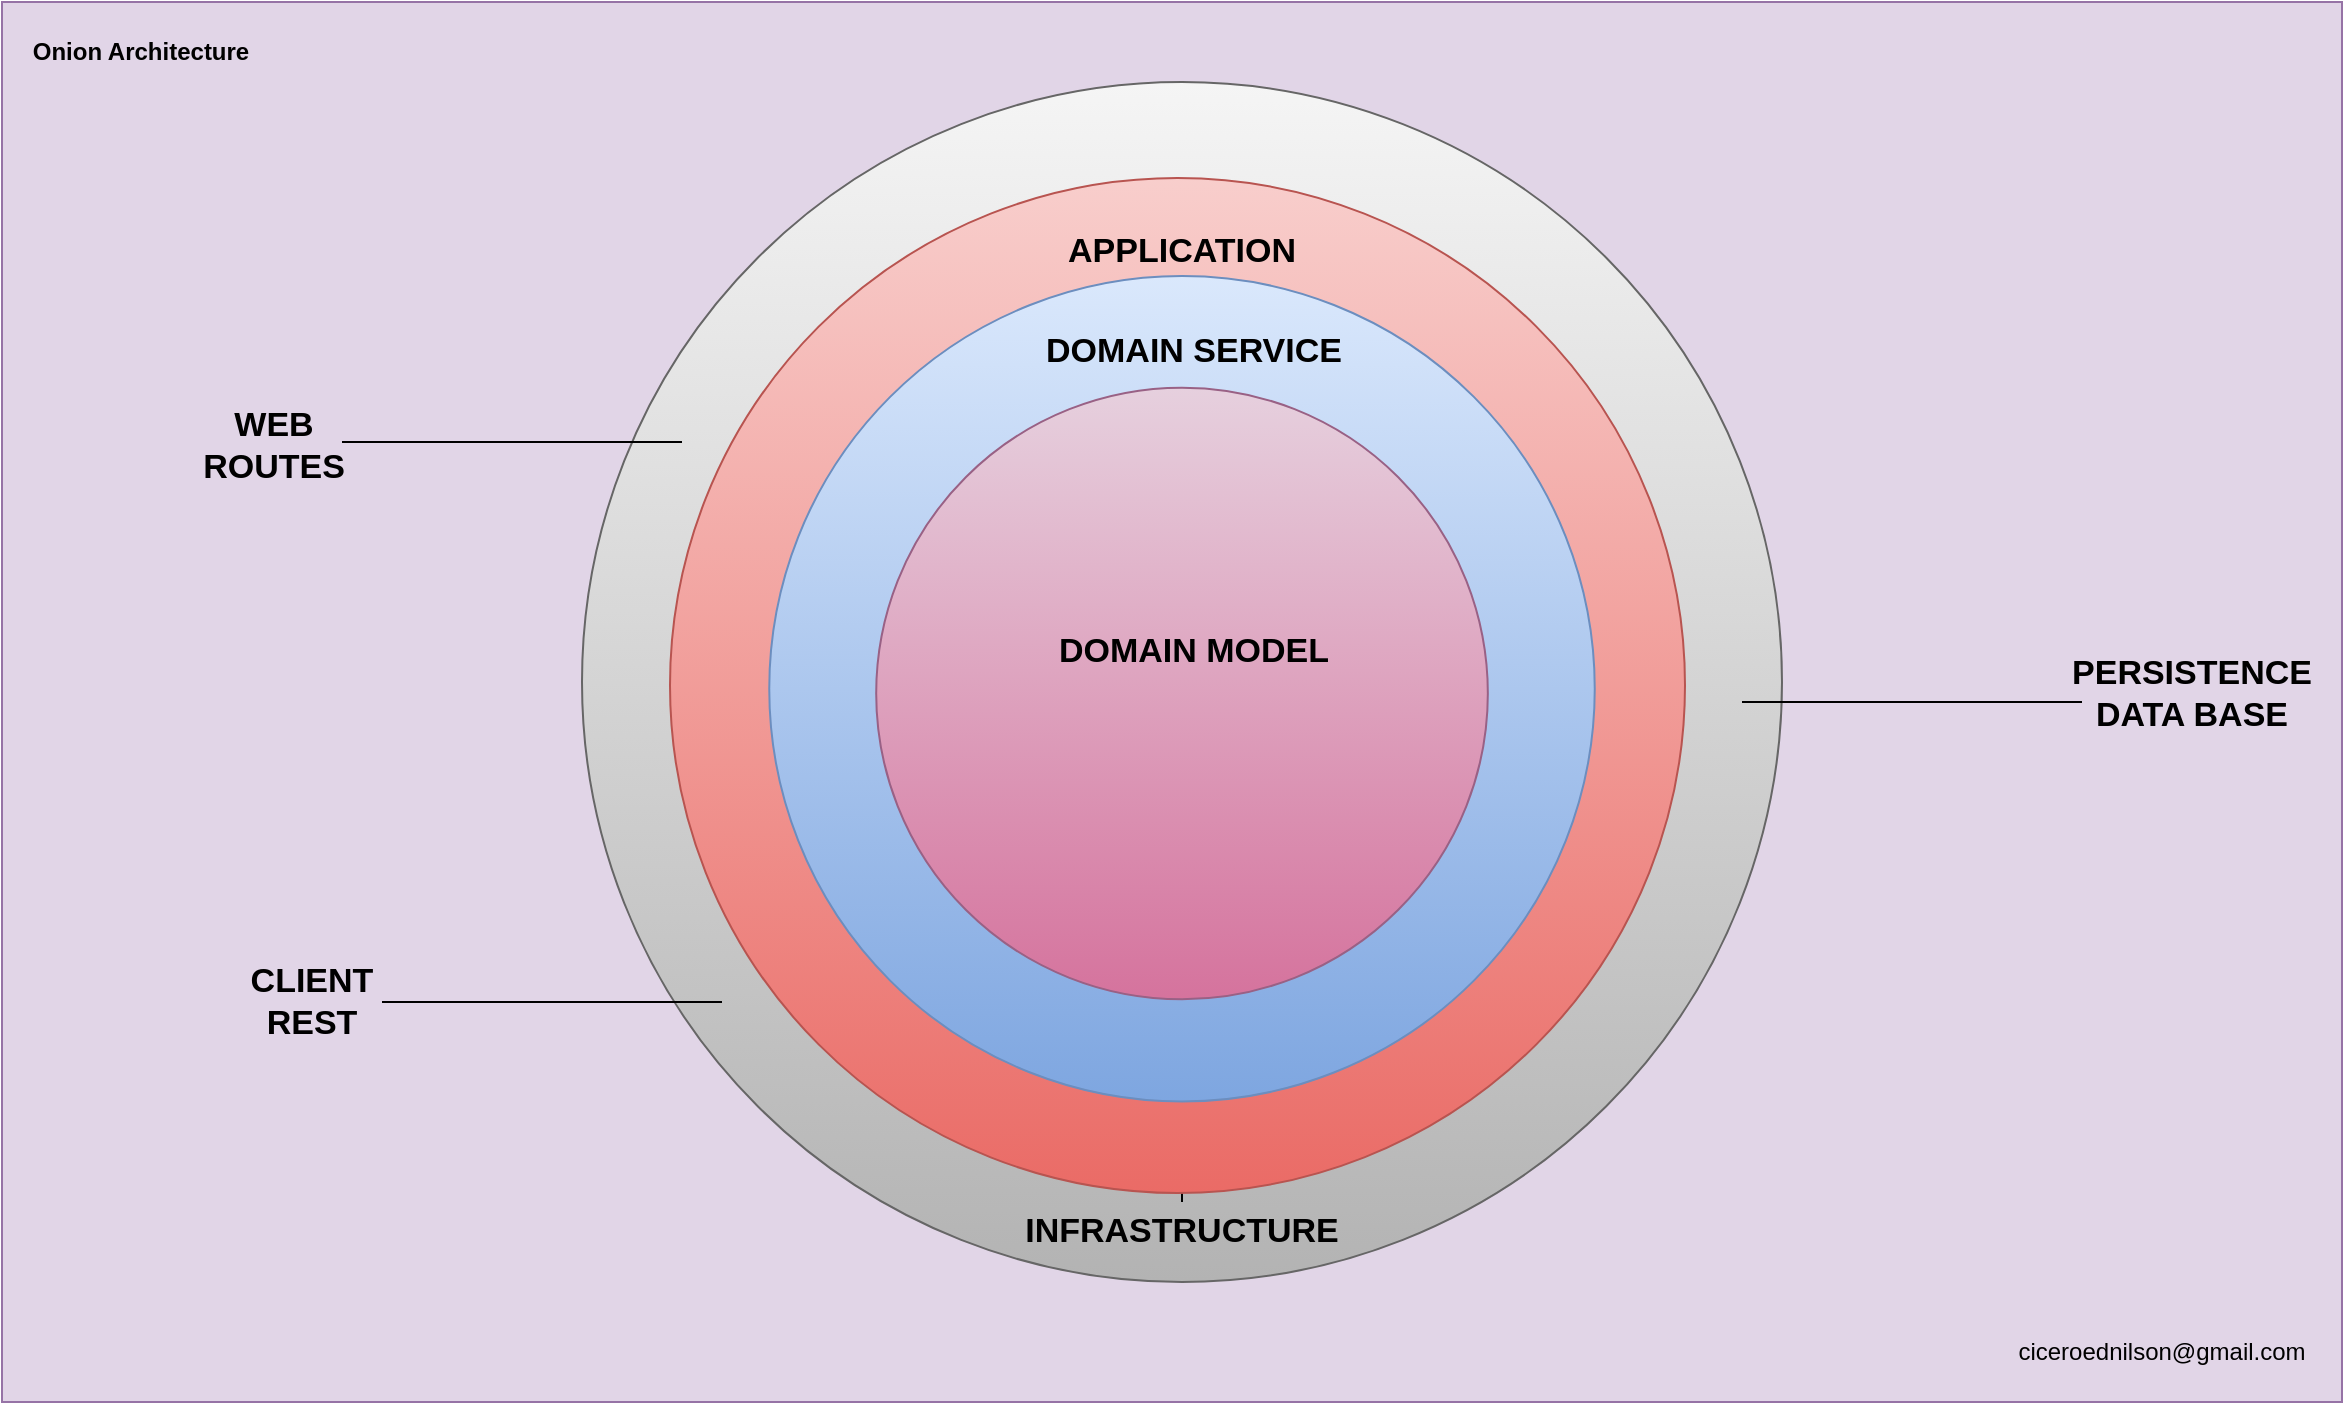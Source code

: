 <mxfile version="24.8.4">
  <diagram name="Page-1" id="EazHrPiqE0ScWazAqijY">
    <mxGraphModel dx="2227" dy="779" grid="1" gridSize="10" guides="1" tooltips="1" connect="1" arrows="1" fold="1" page="1" pageScale="1" pageWidth="850" pageHeight="1100" math="0" shadow="0">
      <root>
        <mxCell id="0" />
        <mxCell id="1" parent="0" />
        <mxCell id="j9wOsS5h8ijB8446smke-23" value="" style="rounded=0;whiteSpace=wrap;html=1;fillColor=#e1d5e7;strokeColor=#9673a6;" vertex="1" parent="1">
          <mxGeometry x="-250" y="80" width="1170" height="700" as="geometry" />
        </mxCell>
        <mxCell id="j9wOsS5h8ijB8446smke-1" value="" style="ellipse;whiteSpace=wrap;html=1;aspect=fixed;fillColor=#f5f5f5;gradientColor=#b3b3b3;strokeColor=#666666;" vertex="1" parent="1">
          <mxGeometry x="40" y="120" width="600" height="600" as="geometry" />
        </mxCell>
        <mxCell id="j9wOsS5h8ijB8446smke-6" value="" style="edgeStyle=orthogonalEdgeStyle;rounded=0;orthogonalLoop=1;jettySize=auto;html=1;" edge="1" parent="1" source="j9wOsS5h8ijB8446smke-2" target="j9wOsS5h8ijB8446smke-4">
          <mxGeometry relative="1" as="geometry" />
        </mxCell>
        <mxCell id="j9wOsS5h8ijB8446smke-2" value="INFRASTRUCTURE" style="text;html=1;align=center;verticalAlign=middle;whiteSpace=wrap;rounded=0;fontSize=17;fontStyle=1" vertex="1" parent="1">
          <mxGeometry x="310" y="680" width="60" height="30" as="geometry" />
        </mxCell>
        <mxCell id="j9wOsS5h8ijB8446smke-4" value="" style="ellipse;whiteSpace=wrap;html=1;aspect=fixed;fillColor=#f8cecc;gradientColor=#ea6b66;strokeColor=#b85450;" vertex="1" parent="1">
          <mxGeometry x="84" y="168" width="507.5" height="507.5" as="geometry" />
        </mxCell>
        <mxCell id="j9wOsS5h8ijB8446smke-5" value="" style="endArrow=none;html=1;rounded=0;" edge="1" parent="1">
          <mxGeometry width="50" height="50" relative="1" as="geometry">
            <mxPoint x="-60" y="580" as="sourcePoint" />
            <mxPoint x="110" y="580" as="targetPoint" />
          </mxGeometry>
        </mxCell>
        <mxCell id="j9wOsS5h8ijB8446smke-7" value="CLIENT REST" style="text;html=1;align=center;verticalAlign=middle;whiteSpace=wrap;rounded=0;fontSize=17;fontStyle=1" vertex="1" parent="1">
          <mxGeometry x="-130" y="565" width="70" height="30" as="geometry" />
        </mxCell>
        <mxCell id="j9wOsS5h8ijB8446smke-9" value="" style="endArrow=none;html=1;rounded=0;" edge="1" parent="1">
          <mxGeometry width="50" height="50" relative="1" as="geometry">
            <mxPoint x="-80" y="300" as="sourcePoint" />
            <mxPoint x="90" y="300" as="targetPoint" />
          </mxGeometry>
        </mxCell>
        <mxCell id="j9wOsS5h8ijB8446smke-10" value="WEB ROUTES" style="text;html=1;align=center;verticalAlign=middle;whiteSpace=wrap;rounded=0;fontSize=17;fontStyle=1" vertex="1" parent="1">
          <mxGeometry x="-149" y="287" width="70" height="30" as="geometry" />
        </mxCell>
        <mxCell id="j9wOsS5h8ijB8446smke-11" value="" style="endArrow=none;html=1;rounded=0;" edge="1" parent="1">
          <mxGeometry width="50" height="50" relative="1" as="geometry">
            <mxPoint x="620" y="430" as="sourcePoint" />
            <mxPoint x="790" y="430" as="targetPoint" />
          </mxGeometry>
        </mxCell>
        <mxCell id="j9wOsS5h8ijB8446smke-12" value="PERSISTENCE DATA BASE" style="text;html=1;align=center;verticalAlign=middle;whiteSpace=wrap;rounded=0;fontSize=17;fontStyle=1" vertex="1" parent="1">
          <mxGeometry x="790" y="410.75" width="110" height="30" as="geometry" />
        </mxCell>
        <mxCell id="j9wOsS5h8ijB8446smke-14" value="APPLICATION" style="text;html=1;align=center;verticalAlign=middle;whiteSpace=wrap;rounded=0;fontSize=17;fontStyle=1" vertex="1" parent="1">
          <mxGeometry x="310" y="190" width="60" height="30" as="geometry" />
        </mxCell>
        <mxCell id="j9wOsS5h8ijB8446smke-17" value="" style="ellipse;whiteSpace=wrap;html=1;aspect=fixed;fillColor=#dae8fc;gradientColor=#7ea6e0;strokeColor=#6c8ebf;" vertex="1" parent="1">
          <mxGeometry x="133.63" y="217" width="412.75" height="412.75" as="geometry" />
        </mxCell>
        <mxCell id="j9wOsS5h8ijB8446smke-19" value="DOMAIN SERVICE" style="text;align=center;verticalAlign=middle;rounded=0;fontSize=17;fontStyle=1;spacing=2;textShadow=0;labelBackgroundColor=none;whiteSpace=wrap;html=1;fontFamily=Helvetica;fontColor=default;" vertex="1" parent="1">
          <mxGeometry x="267" y="240" width="157.75" height="30" as="geometry" />
        </mxCell>
        <mxCell id="j9wOsS5h8ijB8446smke-20" value="" style="ellipse;whiteSpace=wrap;html=1;aspect=fixed;fillColor=#e6d0de;gradientColor=#d5739d;strokeColor=#996185;" vertex="1" parent="1">
          <mxGeometry x="187.1" y="272.84" width="305.82" height="305.82" as="geometry" />
        </mxCell>
        <mxCell id="j9wOsS5h8ijB8446smke-21" value="DOMAIN MODEL" style="text;align=center;verticalAlign=middle;rounded=0;fontSize=17;fontStyle=1;spacing=2;textShadow=0;labelBackgroundColor=none;whiteSpace=wrap;html=1;fontFamily=Helvetica;fontColor=default;" vertex="1" parent="1">
          <mxGeometry x="267" y="390" width="157.75" height="30" as="geometry" />
        </mxCell>
        <mxCell id="j9wOsS5h8ijB8446smke-24" value="ciceroednilson@gmail.com" style="text;html=1;align=center;verticalAlign=middle;whiteSpace=wrap;rounded=0;" vertex="1" parent="1">
          <mxGeometry x="800" y="740" width="60" height="30" as="geometry" />
        </mxCell>
        <mxCell id="j9wOsS5h8ijB8446smke-25" value="Onion Architecture" style="text;html=1;align=center;verticalAlign=middle;whiteSpace=wrap;rounded=0;fontStyle=1" vertex="1" parent="1">
          <mxGeometry x="-250" y="90" width="139" height="30" as="geometry" />
        </mxCell>
      </root>
    </mxGraphModel>
  </diagram>
</mxfile>
